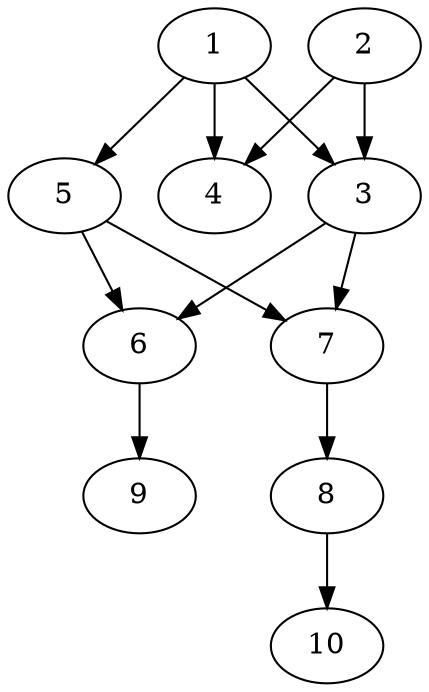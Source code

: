 // DAG automatically generated by daggen at Thu Oct  3 13:58:05 2019
// ./daggen --dot -n 10 --ccr 0.4 --fat 0.5 --regular 0.7 --density 0.6 --mindata 5242880 --maxdata 52428800 
digraph G {
  1 [size="18176000", alpha="0.13", expect_size="7270400"] 
  1 -> 3 [size ="7270400"]
  1 -> 4 [size ="7270400"]
  1 -> 5 [size ="7270400"]
  2 [size="28321280", alpha="0.15", expect_size="11328512"] 
  2 -> 3 [size ="11328512"]
  2 -> 4 [size ="11328512"]
  3 [size="129507840", alpha="0.04", expect_size="51803136"] 
  3 -> 6 [size ="51803136"]
  3 -> 7 [size ="51803136"]
  4 [size="127930880", alpha="0.16", expect_size="51172352"] 
  5 [size="116884480", alpha="0.02", expect_size="46753792"] 
  5 -> 6 [size ="46753792"]
  5 -> 7 [size ="46753792"]
  6 [size="37045760", alpha="0.20", expect_size="14818304"] 
  6 -> 9 [size ="14818304"]
  7 [size="103329280", alpha="0.03", expect_size="41331712"] 
  7 -> 8 [size ="41331712"]
  8 [size="84392960", alpha="0.18", expect_size="33757184"] 
  8 -> 10 [size ="33757184"]
  9 [size="69749760", alpha="0.00", expect_size="27899904"] 
  10 [size="30794240", alpha="0.10", expect_size="12317696"] 
}
